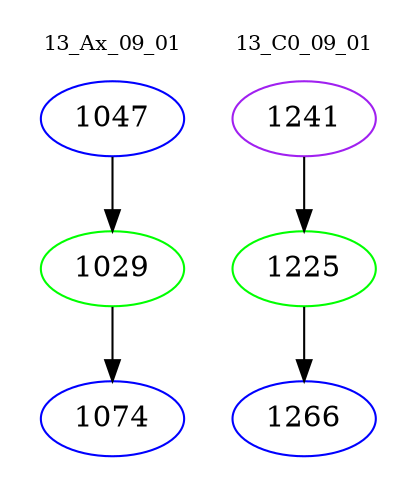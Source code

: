 digraph{
subgraph cluster_0 {
color = white
label = "13_Ax_09_01";
fontsize=10;
T0_1047 [label="1047", color="blue"]
T0_1047 -> T0_1029 [color="black"]
T0_1029 [label="1029", color="green"]
T0_1029 -> T0_1074 [color="black"]
T0_1074 [label="1074", color="blue"]
}
subgraph cluster_1 {
color = white
label = "13_C0_09_01";
fontsize=10;
T1_1241 [label="1241", color="purple"]
T1_1241 -> T1_1225 [color="black"]
T1_1225 [label="1225", color="green"]
T1_1225 -> T1_1266 [color="black"]
T1_1266 [label="1266", color="blue"]
}
}
